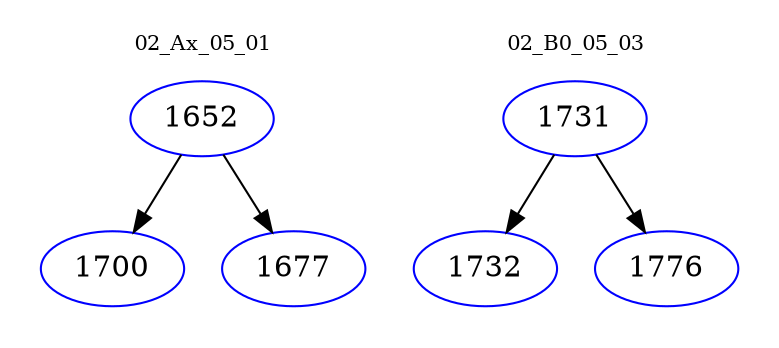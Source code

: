digraph{
subgraph cluster_0 {
color = white
label = "02_Ax_05_01";
fontsize=10;
T0_1652 [label="1652", color="blue"]
T0_1652 -> T0_1700 [color="black"]
T0_1700 [label="1700", color="blue"]
T0_1652 -> T0_1677 [color="black"]
T0_1677 [label="1677", color="blue"]
}
subgraph cluster_1 {
color = white
label = "02_B0_05_03";
fontsize=10;
T1_1731 [label="1731", color="blue"]
T1_1731 -> T1_1732 [color="black"]
T1_1732 [label="1732", color="blue"]
T1_1731 -> T1_1776 [color="black"]
T1_1776 [label="1776", color="blue"]
}
}
